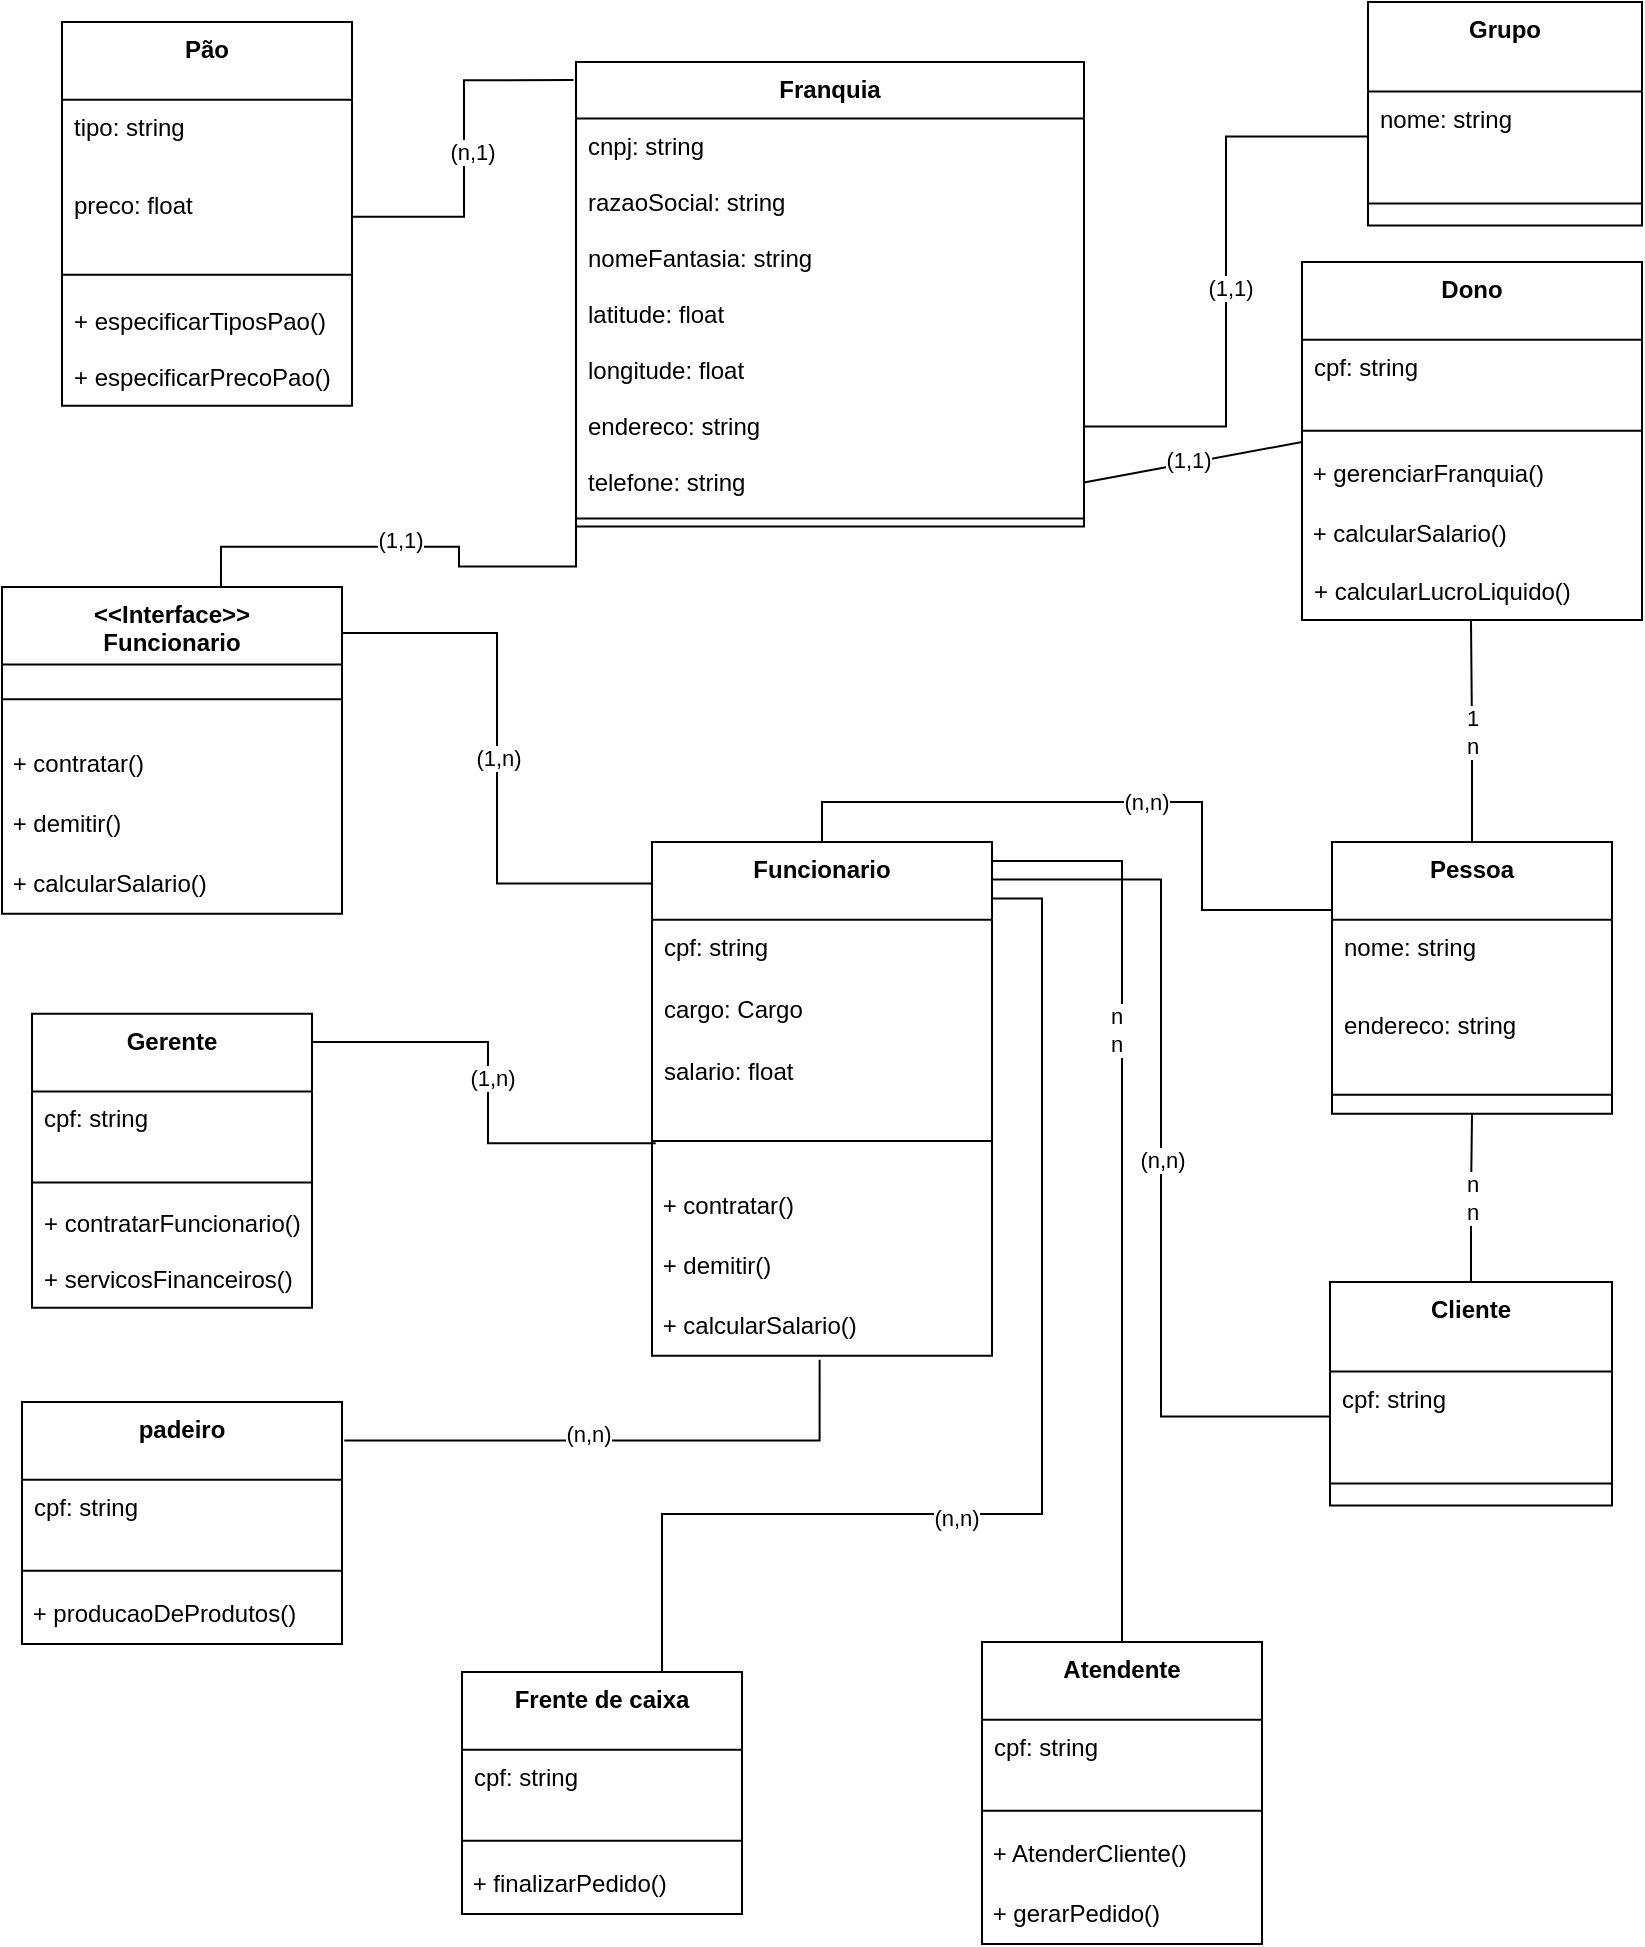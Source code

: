 <mxfile version="26.0.16">
  <diagram name="Página-1" id="nb6WnDY1xsW9HN1ucXLA">
    <mxGraphModel dx="1186" dy="688" grid="1" gridSize="10" guides="1" tooltips="1" connect="1" arrows="1" fold="1" page="1" pageScale="1" pageWidth="827" pageHeight="1169" math="0" shadow="0">
      <root>
        <mxCell id="0" />
        <mxCell id="1" parent="0" />
        <mxCell id="2" value="Franquia" style="swimlane;fontStyle=1;align=center;verticalAlign=top;childLayout=stackLayout;horizontal=1;startSize=28.267;horizontalStack=0;resizeParent=1;resizeParentMax=0;resizeLast=0;collapsible=0;marginBottom=0;" parent="1" vertex="1">
          <mxGeometry x="287" y="70" width="254" height="232.267" as="geometry" />
        </mxCell>
        <mxCell id="3" value="cnpj: string" style="text;strokeColor=none;fillColor=none;align=left;verticalAlign=top;spacingLeft=4;spacingRight=4;overflow=hidden;rotatable=0;points=[[0,0.5],[1,0.5]];portConstraint=eastwest;" parent="2" vertex="1">
          <mxGeometry y="28.267" width="254" height="28" as="geometry" />
        </mxCell>
        <mxCell id="4" value="razaoSocial: string" style="text;strokeColor=none;fillColor=none;align=left;verticalAlign=top;spacingLeft=4;spacingRight=4;overflow=hidden;rotatable=0;points=[[0,0.5],[1,0.5]];portConstraint=eastwest;" parent="2" vertex="1">
          <mxGeometry y="56.267" width="254" height="28" as="geometry" />
        </mxCell>
        <mxCell id="5" value="nomeFantasia: string" style="text;strokeColor=none;fillColor=none;align=left;verticalAlign=top;spacingLeft=4;spacingRight=4;overflow=hidden;rotatable=0;points=[[0,0.5],[1,0.5]];portConstraint=eastwest;" parent="2" vertex="1">
          <mxGeometry y="84.267" width="254" height="28" as="geometry" />
        </mxCell>
        <mxCell id="6" value="latitude: float" style="text;strokeColor=none;fillColor=none;align=left;verticalAlign=top;spacingLeft=4;spacingRight=4;overflow=hidden;rotatable=0;points=[[0,0.5],[1,0.5]];portConstraint=eastwest;" parent="2" vertex="1">
          <mxGeometry y="112.267" width="254" height="28" as="geometry" />
        </mxCell>
        <mxCell id="7" value="longitude: float" style="text;strokeColor=none;fillColor=none;align=left;verticalAlign=top;spacingLeft=4;spacingRight=4;overflow=hidden;rotatable=0;points=[[0,0.5],[1,0.5]];portConstraint=eastwest;" parent="2" vertex="1">
          <mxGeometry y="140.267" width="254" height="28" as="geometry" />
        </mxCell>
        <mxCell id="8" value="endereco: string" style="text;strokeColor=none;fillColor=none;align=left;verticalAlign=top;spacingLeft=4;spacingRight=4;overflow=hidden;rotatable=0;points=[[0,0.5],[1,0.5]];portConstraint=eastwest;" parent="2" vertex="1">
          <mxGeometry y="168.267" width="254" height="28" as="geometry" />
        </mxCell>
        <mxCell id="9" value="telefone: string" style="text;strokeColor=none;fillColor=none;align=left;verticalAlign=top;spacingLeft=4;spacingRight=4;overflow=hidden;rotatable=0;points=[[0,0.5],[1,0.5]];portConstraint=eastwest;" parent="2" vertex="1">
          <mxGeometry y="196.267" width="254" height="28" as="geometry" />
        </mxCell>
        <mxCell id="10" style="line;strokeWidth=1;fillColor=none;align=left;verticalAlign=middle;spacingTop=-1;spacingLeft=3;spacingRight=3;rotatable=0;labelPosition=right;points=[];portConstraint=eastwest;strokeColor=inherit;" parent="2" vertex="1">
          <mxGeometry y="224.267" width="254" height="8" as="geometry" />
        </mxCell>
        <mxCell id="ujkp6K1CFZf4U4p1CXG9-71" value="1&lt;div&gt;n&lt;/div&gt;" style="edgeStyle=orthogonalEdgeStyle;rounded=0;orthogonalLoop=1;jettySize=auto;html=1;exitX=0.5;exitY=0;exitDx=0;exitDy=0;endArrow=none;startFill=0;entryX=0.497;entryY=0.998;entryDx=0;entryDy=0;entryPerimeter=0;" edge="1" parent="1" source="18" target="17">
          <mxGeometry relative="1" as="geometry">
            <mxPoint x="735.176" y="360" as="targetPoint" />
          </mxGeometry>
        </mxCell>
        <mxCell id="ujkp6K1CFZf4U4p1CXG9-81" style="edgeStyle=orthogonalEdgeStyle;rounded=0;orthogonalLoop=1;jettySize=auto;html=1;exitX=0;exitY=0.25;exitDx=0;exitDy=0;entryX=0.5;entryY=0;entryDx=0;entryDy=0;endArrow=none;startFill=0;" edge="1" parent="1" source="18" target="tT6m4qfDZDHFZDtVOqjH-90">
          <mxGeometry relative="1" as="geometry">
            <Array as="points">
              <mxPoint x="600" y="494" />
              <mxPoint x="600" y="440" />
              <mxPoint x="410" y="440" />
            </Array>
          </mxGeometry>
        </mxCell>
        <mxCell id="ujkp6K1CFZf4U4p1CXG9-82" value="(n,n)" style="edgeLabel;html=1;align=center;verticalAlign=middle;resizable=0;points=[];" vertex="1" connectable="0" parent="ujkp6K1CFZf4U4p1CXG9-81">
          <mxGeometry x="-0.107" relative="1" as="geometry">
            <mxPoint as="offset" />
          </mxGeometry>
        </mxCell>
        <mxCell id="18" value="Pessoa" style="swimlane;fontStyle=1;align=center;verticalAlign=top;childLayout=stackLayout;horizontal=1;startSize=38.857;horizontalStack=0;resizeParent=1;resizeParentMax=0;resizeLast=0;collapsible=0;marginBottom=0;" parent="1" vertex="1">
          <mxGeometry x="665" y="460" width="140" height="135.857" as="geometry" />
        </mxCell>
        <mxCell id="19" value="nome: string" style="text;strokeColor=none;fillColor=none;align=left;verticalAlign=top;spacingLeft=4;spacingRight=4;overflow=hidden;rotatable=0;points=[[0,0.5],[1,0.5]];portConstraint=eastwest;" parent="18" vertex="1">
          <mxGeometry y="38.857" width="140" height="39" as="geometry" />
        </mxCell>
        <mxCell id="20" value="endereco: string" style="text;strokeColor=none;fillColor=none;align=left;verticalAlign=top;spacingLeft=4;spacingRight=4;overflow=hidden;rotatable=0;points=[[0,0.5],[1,0.5]];portConstraint=eastwest;" parent="18" vertex="1">
          <mxGeometry y="77.857" width="140" height="39" as="geometry" />
        </mxCell>
        <mxCell id="21" style="line;strokeWidth=1;fillColor=none;align=left;verticalAlign=middle;spacingTop=-1;spacingLeft=3;spacingRight=3;rotatable=0;labelPosition=right;points=[];portConstraint=eastwest;strokeColor=inherit;" parent="18" vertex="1">
          <mxGeometry y="116.857" width="140" height="19" as="geometry" />
        </mxCell>
        <mxCell id="26" value="Grupo" style="swimlane;fontStyle=1;align=center;verticalAlign=top;childLayout=stackLayout;horizontal=1;startSize=44.8;horizontalStack=0;resizeParent=1;resizeParentMax=0;resizeLast=0;collapsible=0;marginBottom=0;" parent="1" vertex="1">
          <mxGeometry x="683" y="40" width="137" height="111.8" as="geometry" />
        </mxCell>
        <mxCell id="27" value="nome: string" style="text;strokeColor=none;fillColor=none;align=left;verticalAlign=top;spacingLeft=4;spacingRight=4;overflow=hidden;rotatable=0;points=[[0,0.5],[1,0.5]];portConstraint=eastwest;" parent="26" vertex="1">
          <mxGeometry y="44.8" width="137" height="45" as="geometry" />
        </mxCell>
        <mxCell id="28" style="line;strokeWidth=1;fillColor=none;align=left;verticalAlign=middle;spacingTop=-1;spacingLeft=3;spacingRight=3;rotatable=0;labelPosition=right;points=[];portConstraint=eastwest;strokeColor=inherit;" parent="26" vertex="1">
          <mxGeometry y="89.8" width="137" height="22" as="geometry" />
        </mxCell>
        <mxCell id="29" value="Pão" style="swimlane;fontStyle=1;align=center;verticalAlign=top;childLayout=stackLayout;horizontal=1;startSize=38.857;horizontalStack=0;resizeParent=1;resizeParentMax=0;resizeLast=0;collapsible=0;marginBottom=0;" parent="1" vertex="1">
          <mxGeometry x="30" y="50" width="145" height="191.857" as="geometry" />
        </mxCell>
        <mxCell id="30" value="tipo: string" style="text;strokeColor=none;fillColor=none;align=left;verticalAlign=top;spacingLeft=4;spacingRight=4;overflow=hidden;rotatable=0;points=[[0,0.5],[1,0.5]];portConstraint=eastwest;" parent="29" vertex="1">
          <mxGeometry y="38.857" width="145" height="39" as="geometry" />
        </mxCell>
        <mxCell id="31" value="preco: float" style="text;strokeColor=none;fillColor=none;align=left;verticalAlign=top;spacingLeft=4;spacingRight=4;overflow=hidden;rotatable=0;points=[[0,0.5],[1,0.5]];portConstraint=eastwest;" parent="29" vertex="1">
          <mxGeometry y="77.857" width="145" height="39" as="geometry" />
        </mxCell>
        <mxCell id="32" style="line;strokeWidth=1;fillColor=none;align=left;verticalAlign=middle;spacingTop=-1;spacingLeft=3;spacingRight=3;rotatable=0;labelPosition=right;points=[];portConstraint=eastwest;strokeColor=inherit;" parent="29" vertex="1">
          <mxGeometry y="116.857" width="145" height="19" as="geometry" />
        </mxCell>
        <mxCell id="14" value="+ especificarTiposPao()" style="text;strokeColor=none;fillColor=none;align=left;verticalAlign=top;spacingLeft=4;spacingRight=4;overflow=hidden;rotatable=0;points=[[0,0.5],[1,0.5]];portConstraint=eastwest;" parent="29" vertex="1">
          <mxGeometry y="135.857" width="145" height="28" as="geometry" />
        </mxCell>
        <mxCell id="15" value="+ especificarPrecoPao()" style="text;strokeColor=none;fillColor=none;align=left;verticalAlign=top;spacingLeft=4;spacingRight=4;overflow=hidden;rotatable=0;points=[[0,0.5],[1,0.5]];portConstraint=eastwest;" parent="29" vertex="1">
          <mxGeometry y="163.857" width="145" height="28" as="geometry" />
        </mxCell>
        <mxCell id="tT6m4qfDZDHFZDtVOqjH-58" value="Dono" style="swimlane;fontStyle=1;align=center;verticalAlign=top;childLayout=stackLayout;horizontal=1;startSize=38.857;horizontalStack=0;resizeParent=1;resizeParentMax=0;resizeLast=0;collapsible=0;marginBottom=0;" parent="1" vertex="1">
          <mxGeometry x="650" y="170" width="170" height="178.997" as="geometry" />
        </mxCell>
        <mxCell id="tT6m4qfDZDHFZDtVOqjH-60" value="cpf: string" style="text;strokeColor=none;fillColor=none;align=left;verticalAlign=top;spacingLeft=4;spacingRight=4;overflow=hidden;rotatable=0;points=[[0,0.5],[1,0.5]];portConstraint=eastwest;" parent="tT6m4qfDZDHFZDtVOqjH-58" vertex="1">
          <mxGeometry y="38.857" width="170" height="39" as="geometry" />
        </mxCell>
        <mxCell id="tT6m4qfDZDHFZDtVOqjH-61" style="line;strokeWidth=1;fillColor=none;align=left;verticalAlign=middle;spacingTop=-1;spacingLeft=3;spacingRight=3;rotatable=0;labelPosition=right;points=[];portConstraint=eastwest;strokeColor=inherit;" parent="tT6m4qfDZDHFZDtVOqjH-58" vertex="1">
          <mxGeometry y="77.857" width="170" height="13.14" as="geometry" />
        </mxCell>
        <mxCell id="tT6m4qfDZDHFZDtVOqjH-81" value="&amp;nbsp;+ gerenciarFranquia()" style="text;html=1;align=left;verticalAlign=middle;resizable=0;points=[];autosize=1;strokeColor=none;fillColor=none;" parent="tT6m4qfDZDHFZDtVOqjH-58" vertex="1">
          <mxGeometry y="90.997" width="170" height="30" as="geometry" />
        </mxCell>
        <mxCell id="tT6m4qfDZDHFZDtVOqjH-127" value="&amp;nbsp;+ calcularSalario()" style="text;html=1;align=left;verticalAlign=middle;resizable=0;points=[];autosize=1;strokeColor=none;fillColor=none;" parent="tT6m4qfDZDHFZDtVOqjH-58" vertex="1">
          <mxGeometry y="120.997" width="170" height="30" as="geometry" />
        </mxCell>
        <mxCell id="17" value="+ calcularLucroLiquido()" style="text;strokeColor=none;fillColor=none;align=left;verticalAlign=top;spacingLeft=4;spacingRight=4;overflow=hidden;rotatable=0;points=[[0,0.5],[1,0.5]];portConstraint=eastwest;" parent="tT6m4qfDZDHFZDtVOqjH-58" vertex="1">
          <mxGeometry y="150.997" width="170" height="28" as="geometry" />
        </mxCell>
        <mxCell id="ujkp6K1CFZf4U4p1CXG9-84" style="edgeStyle=orthogonalEdgeStyle;rounded=0;orthogonalLoop=1;jettySize=auto;html=1;endArrow=none;startFill=0;exitX=0.011;exitY=0.53;exitDx=0;exitDy=0;exitPerimeter=0;" edge="1" parent="1" source="tT6m4qfDZDHFZDtVOqjH-93" target="ujkp6K1CFZf4U4p1CXG9-41">
          <mxGeometry relative="1" as="geometry">
            <mxPoint x="160" y="560" as="targetPoint" />
            <mxPoint x="327" y="600" as="sourcePoint" />
            <Array as="points">
              <mxPoint x="243" y="611" />
              <mxPoint x="243" y="560" />
            </Array>
          </mxGeometry>
        </mxCell>
        <mxCell id="ujkp6K1CFZf4U4p1CXG9-85" value="(1,n)" style="edgeLabel;html=1;align=center;verticalAlign=middle;resizable=0;points=[];" vertex="1" connectable="0" parent="ujkp6K1CFZf4U4p1CXG9-84">
          <mxGeometry x="0.056" y="-2" relative="1" as="geometry">
            <mxPoint y="1" as="offset" />
          </mxGeometry>
        </mxCell>
        <mxCell id="tT6m4qfDZDHFZDtVOqjH-90" value="Funcionario" style="swimlane;fontStyle=1;align=center;verticalAlign=top;childLayout=stackLayout;horizontal=1;startSize=38.857;horizontalStack=0;resizeParent=1;resizeParentMax=0;resizeLast=0;collapsible=0;marginBottom=0;" parent="1" vertex="1">
          <mxGeometry x="325" y="460.0" width="170" height="256.837" as="geometry" />
        </mxCell>
        <mxCell id="tT6m4qfDZDHFZDtVOqjH-92" value="cpf: string" style="text;strokeColor=none;fillColor=none;align=left;verticalAlign=top;spacingLeft=4;spacingRight=4;overflow=hidden;rotatable=0;points=[[0,0.5],[1,0.5]];portConstraint=eastwest;" parent="tT6m4qfDZDHFZDtVOqjH-90" vertex="1">
          <mxGeometry y="38.857" width="170" height="31.14" as="geometry" />
        </mxCell>
        <mxCell id="tT6m4qfDZDHFZDtVOqjH-95" value="cargo: Cargo" style="text;strokeColor=none;fillColor=none;align=left;verticalAlign=top;spacingLeft=4;spacingRight=4;overflow=hidden;rotatable=0;points=[[0,0.5],[1,0.5]];portConstraint=eastwest;" parent="tT6m4qfDZDHFZDtVOqjH-90" vertex="1">
          <mxGeometry y="69.997" width="170" height="31.14" as="geometry" />
        </mxCell>
        <mxCell id="tT6m4qfDZDHFZDtVOqjH-96" value="salario: float" style="text;strokeColor=none;fillColor=none;align=left;verticalAlign=top;spacingLeft=4;spacingRight=4;overflow=hidden;rotatable=0;points=[[0,0.5],[1,0.5]];portConstraint=eastwest;" parent="tT6m4qfDZDHFZDtVOqjH-90" vertex="1">
          <mxGeometry y="101.137" width="170" height="31.14" as="geometry" />
        </mxCell>
        <mxCell id="tT6m4qfDZDHFZDtVOqjH-93" style="line;strokeWidth=1;fillColor=none;align=left;verticalAlign=middle;spacingTop=-1;spacingLeft=3;spacingRight=3;rotatable=0;labelPosition=right;points=[];portConstraint=eastwest;strokeColor=inherit;" parent="tT6m4qfDZDHFZDtVOqjH-90" vertex="1">
          <mxGeometry y="132.277" width="170" height="34.56" as="geometry" />
        </mxCell>
        <mxCell id="tT6m4qfDZDHFZDtVOqjH-97" value="&amp;nbsp;+ contratar()" style="text;html=1;align=left;verticalAlign=middle;resizable=0;points=[];autosize=1;strokeColor=none;fillColor=none;" parent="tT6m4qfDZDHFZDtVOqjH-90" vertex="1">
          <mxGeometry y="166.837" width="170" height="30" as="geometry" />
        </mxCell>
        <mxCell id="tT6m4qfDZDHFZDtVOqjH-98" value="&amp;nbsp;+ demitir()" style="text;html=1;align=left;verticalAlign=middle;resizable=0;points=[];autosize=1;strokeColor=none;fillColor=none;" parent="tT6m4qfDZDHFZDtVOqjH-90" vertex="1">
          <mxGeometry y="196.837" width="170" height="30" as="geometry" />
        </mxCell>
        <mxCell id="tT6m4qfDZDHFZDtVOqjH-99" value="&amp;nbsp;+ calcularSalario()" style="text;html=1;align=left;verticalAlign=middle;resizable=0;points=[];autosize=1;strokeColor=none;fillColor=none;" parent="tT6m4qfDZDHFZDtVOqjH-90" vertex="1">
          <mxGeometry y="226.837" width="170" height="30" as="geometry" />
        </mxCell>
        <mxCell id="tT6m4qfDZDHFZDtVOqjH-109" value="&lt;&lt;Interface&gt;&gt;&#xa;Funcionario" style="swimlane;fontStyle=1;align=center;verticalAlign=top;childLayout=stackLayout;horizontal=1;startSize=38.857;horizontalStack=0;resizeParent=1;resizeParentMax=0;resizeLast=0;collapsible=0;marginBottom=0;" parent="1" vertex="1">
          <mxGeometry y="332.44" width="170" height="163.417" as="geometry" />
        </mxCell>
        <mxCell id="tT6m4qfDZDHFZDtVOqjH-113" style="line;strokeWidth=1;fillColor=none;align=left;verticalAlign=middle;spacingTop=-1;spacingLeft=3;spacingRight=3;rotatable=0;labelPosition=right;points=[];portConstraint=eastwest;strokeColor=inherit;" parent="tT6m4qfDZDHFZDtVOqjH-109" vertex="1">
          <mxGeometry y="38.857" width="170" height="34.56" as="geometry" />
        </mxCell>
        <mxCell id="tT6m4qfDZDHFZDtVOqjH-114" value="&amp;nbsp;+ contratar()" style="text;html=1;align=left;verticalAlign=middle;resizable=0;points=[];autosize=1;strokeColor=none;fillColor=none;" parent="tT6m4qfDZDHFZDtVOqjH-109" vertex="1">
          <mxGeometry y="73.417" width="170" height="30" as="geometry" />
        </mxCell>
        <mxCell id="tT6m4qfDZDHFZDtVOqjH-115" value="&amp;nbsp;+ demitir()" style="text;html=1;align=left;verticalAlign=middle;resizable=0;points=[];autosize=1;strokeColor=none;fillColor=none;" parent="tT6m4qfDZDHFZDtVOqjH-109" vertex="1">
          <mxGeometry y="103.417" width="170" height="30" as="geometry" />
        </mxCell>
        <mxCell id="tT6m4qfDZDHFZDtVOqjH-116" value="&amp;nbsp;+ calcularSalario()" style="text;html=1;align=left;verticalAlign=middle;resizable=0;points=[];autosize=1;strokeColor=none;fillColor=none;" parent="tT6m4qfDZDHFZDtVOqjH-109" vertex="1">
          <mxGeometry y="133.417" width="170" height="30" as="geometry" />
        </mxCell>
        <mxCell id="ujkp6K1CFZf4U4p1CXG9-35" style="edgeStyle=orthogonalEdgeStyle;rounded=0;orthogonalLoop=1;jettySize=auto;html=1;exitX=1;exitY=0.5;exitDx=0;exitDy=0;entryX=0;entryY=0.5;entryDx=0;entryDy=0;endArrow=none;startFill=0;" edge="1" parent="1" source="8" target="27">
          <mxGeometry relative="1" as="geometry" />
        </mxCell>
        <mxCell id="ujkp6K1CFZf4U4p1CXG9-94" value="(1,1)" style="edgeLabel;html=1;align=center;verticalAlign=middle;resizable=0;points=[];" vertex="1" connectable="0" parent="ujkp6K1CFZf4U4p1CXG9-35">
          <mxGeometry x="-0.02" y="-2" relative="1" as="geometry">
            <mxPoint as="offset" />
          </mxGeometry>
        </mxCell>
        <mxCell id="ujkp6K1CFZf4U4p1CXG9-41" value="Gerente" style="swimlane;fontStyle=1;align=center;verticalAlign=top;childLayout=stackLayout;horizontal=1;startSize=38.857;horizontalStack=0;resizeParent=1;resizeParentMax=0;resizeLast=0;collapsible=0;marginBottom=0;" vertex="1" parent="1">
          <mxGeometry x="15" y="545.84" width="140" height="146.997" as="geometry" />
        </mxCell>
        <mxCell id="ujkp6K1CFZf4U4p1CXG9-42" value="cpf: string" style="text;strokeColor=none;fillColor=none;align=left;verticalAlign=top;spacingLeft=4;spacingRight=4;overflow=hidden;rotatable=0;points=[[0,0.5],[1,0.5]];portConstraint=eastwest;" vertex="1" parent="ujkp6K1CFZf4U4p1CXG9-41">
          <mxGeometry y="38.857" width="140" height="39" as="geometry" />
        </mxCell>
        <mxCell id="ujkp6K1CFZf4U4p1CXG9-43" style="line;strokeWidth=1;fillColor=none;align=left;verticalAlign=middle;spacingTop=-1;spacingLeft=3;spacingRight=3;rotatable=0;labelPosition=right;points=[];portConstraint=eastwest;strokeColor=inherit;" vertex="1" parent="ujkp6K1CFZf4U4p1CXG9-41">
          <mxGeometry y="77.857" width="140" height="13.14" as="geometry" />
        </mxCell>
        <mxCell id="12" value="+ contratarFuncionario()" style="text;strokeColor=none;fillColor=none;align=left;verticalAlign=top;spacingLeft=4;spacingRight=4;overflow=hidden;rotatable=0;points=[[0,0.5],[1,0.5]];portConstraint=eastwest;" parent="ujkp6K1CFZf4U4p1CXG9-41" vertex="1">
          <mxGeometry y="90.997" width="140" height="28" as="geometry" />
        </mxCell>
        <mxCell id="ujkp6K1CFZf4U4p1CXG9-61" value="+ servicosFinanceiros()" style="text;strokeColor=none;fillColor=none;align=left;verticalAlign=top;spacingLeft=4;spacingRight=4;overflow=hidden;rotatable=0;points=[[0,0.5],[1,0.5]];portConstraint=eastwest;" vertex="1" parent="ujkp6K1CFZf4U4p1CXG9-41">
          <mxGeometry y="118.997" width="140" height="28" as="geometry" />
        </mxCell>
        <mxCell id="ujkp6K1CFZf4U4p1CXG9-46" value="padeiro" style="swimlane;fontStyle=1;align=center;verticalAlign=top;childLayout=stackLayout;horizontal=1;startSize=38.857;horizontalStack=0;resizeParent=1;resizeParentMax=0;resizeLast=0;collapsible=0;marginBottom=0;" vertex="1" parent="1">
          <mxGeometry x="10" y="740" width="160" height="120.997" as="geometry" />
        </mxCell>
        <mxCell id="ujkp6K1CFZf4U4p1CXG9-47" value="cpf: string" style="text;strokeColor=none;fillColor=none;align=left;verticalAlign=top;spacingLeft=4;spacingRight=4;overflow=hidden;rotatable=0;points=[[0,0.5],[1,0.5]];portConstraint=eastwest;" vertex="1" parent="ujkp6K1CFZf4U4p1CXG9-46">
          <mxGeometry y="38.857" width="160" height="39" as="geometry" />
        </mxCell>
        <mxCell id="ujkp6K1CFZf4U4p1CXG9-48" style="line;strokeWidth=1;fillColor=none;align=left;verticalAlign=middle;spacingTop=-1;spacingLeft=3;spacingRight=3;rotatable=0;labelPosition=right;points=[];portConstraint=eastwest;strokeColor=inherit;" vertex="1" parent="ujkp6K1CFZf4U4p1CXG9-46">
          <mxGeometry y="77.857" width="160" height="13.14" as="geometry" />
        </mxCell>
        <mxCell id="ujkp6K1CFZf4U4p1CXG9-50" value="&amp;nbsp;+ producaoDeProdutos()" style="text;html=1;align=left;verticalAlign=middle;resizable=0;points=[];autosize=1;strokeColor=none;fillColor=none;" vertex="1" parent="ujkp6K1CFZf4U4p1CXG9-46">
          <mxGeometry y="90.997" width="160" height="30" as="geometry" />
        </mxCell>
        <mxCell id="ujkp6K1CFZf4U4p1CXG9-51" value="Frente de caixa" style="swimlane;fontStyle=1;align=center;verticalAlign=top;childLayout=stackLayout;horizontal=1;startSize=38.857;horizontalStack=0;resizeParent=1;resizeParentMax=0;resizeLast=0;collapsible=0;marginBottom=0;" vertex="1" parent="1">
          <mxGeometry x="230" y="875" width="140" height="120.997" as="geometry" />
        </mxCell>
        <mxCell id="ujkp6K1CFZf4U4p1CXG9-52" value="cpf: string" style="text;strokeColor=none;fillColor=none;align=left;verticalAlign=top;spacingLeft=4;spacingRight=4;overflow=hidden;rotatable=0;points=[[0,0.5],[1,0.5]];portConstraint=eastwest;" vertex="1" parent="ujkp6K1CFZf4U4p1CXG9-51">
          <mxGeometry y="38.857" width="140" height="39" as="geometry" />
        </mxCell>
        <mxCell id="ujkp6K1CFZf4U4p1CXG9-53" style="line;strokeWidth=1;fillColor=none;align=left;verticalAlign=middle;spacingTop=-1;spacingLeft=3;spacingRight=3;rotatable=0;labelPosition=right;points=[];portConstraint=eastwest;strokeColor=inherit;" vertex="1" parent="ujkp6K1CFZf4U4p1CXG9-51">
          <mxGeometry y="77.857" width="140" height="13.14" as="geometry" />
        </mxCell>
        <mxCell id="tT6m4qfDZDHFZDtVOqjH-125" value="&amp;nbsp;+ finalizarPedido()" style="text;html=1;align=left;verticalAlign=middle;resizable=0;points=[];autosize=1;strokeColor=none;fillColor=none;" parent="ujkp6K1CFZf4U4p1CXG9-51" vertex="1">
          <mxGeometry y="90.997" width="140" height="30" as="geometry" />
        </mxCell>
        <mxCell id="ujkp6K1CFZf4U4p1CXG9-56" value="Atendente" style="swimlane;fontStyle=1;align=center;verticalAlign=top;childLayout=stackLayout;horizontal=1;startSize=38.857;horizontalStack=0;resizeParent=1;resizeParentMax=0;resizeLast=0;collapsible=0;marginBottom=0;" vertex="1" parent="1">
          <mxGeometry x="490" y="860" width="140" height="150.997" as="geometry" />
        </mxCell>
        <mxCell id="ujkp6K1CFZf4U4p1CXG9-57" value="cpf: string" style="text;strokeColor=none;fillColor=none;align=left;verticalAlign=top;spacingLeft=4;spacingRight=4;overflow=hidden;rotatable=0;points=[[0,0.5],[1,0.5]];portConstraint=eastwest;" vertex="1" parent="ujkp6K1CFZf4U4p1CXG9-56">
          <mxGeometry y="38.857" width="140" height="39" as="geometry" />
        </mxCell>
        <mxCell id="ujkp6K1CFZf4U4p1CXG9-58" style="line;strokeWidth=1;fillColor=none;align=left;verticalAlign=middle;spacingTop=-1;spacingLeft=3;spacingRight=3;rotatable=0;labelPosition=right;points=[];portConstraint=eastwest;strokeColor=inherit;" vertex="1" parent="ujkp6K1CFZf4U4p1CXG9-56">
          <mxGeometry y="77.857" width="140" height="13.14" as="geometry" />
        </mxCell>
        <mxCell id="tT6m4qfDZDHFZDtVOqjH-126" value="&amp;nbsp;+ AtenderCliente()" style="text;html=1;align=left;verticalAlign=middle;resizable=0;points=[];autosize=1;strokeColor=none;fillColor=none;" parent="ujkp6K1CFZf4U4p1CXG9-56" vertex="1">
          <mxGeometry y="90.997" width="140" height="30" as="geometry" />
        </mxCell>
        <mxCell id="ujkp6K1CFZf4U4p1CXG9-62" value="&amp;nbsp;+ gerarPedido()" style="text;html=1;align=left;verticalAlign=middle;resizable=0;points=[];autosize=1;strokeColor=none;fillColor=none;" vertex="1" parent="ujkp6K1CFZf4U4p1CXG9-56">
          <mxGeometry y="120.997" width="140" height="30" as="geometry" />
        </mxCell>
        <mxCell id="ujkp6K1CFZf4U4p1CXG9-72" value="n&lt;div&gt;n&lt;/div&gt;" style="edgeStyle=orthogonalEdgeStyle;rounded=0;orthogonalLoop=1;jettySize=auto;html=1;exitX=0.5;exitY=0;exitDx=0;exitDy=0;endArrow=none;startFill=0;entryX=0.5;entryY=1;entryDx=0;entryDy=0;" edge="1" parent="1" source="ujkp6K1CFZf4U4p1CXG9-67" target="18">
          <mxGeometry relative="1" as="geometry">
            <mxPoint x="740" y="600" as="targetPoint" />
          </mxGeometry>
        </mxCell>
        <mxCell id="ujkp6K1CFZf4U4p1CXG9-67" value="Cliente" style="swimlane;fontStyle=1;align=center;verticalAlign=top;childLayout=stackLayout;horizontal=1;startSize=44.8;horizontalStack=0;resizeParent=1;resizeParentMax=0;resizeLast=0;collapsible=0;marginBottom=0;" vertex="1" parent="1">
          <mxGeometry x="664" y="680" width="141" height="111.8" as="geometry" />
        </mxCell>
        <mxCell id="ujkp6K1CFZf4U4p1CXG9-68" value="cpf: string" style="text;strokeColor=none;fillColor=none;align=left;verticalAlign=top;spacingLeft=4;spacingRight=4;overflow=hidden;rotatable=0;points=[[0,0.5],[1,0.5]];portConstraint=eastwest;" vertex="1" parent="ujkp6K1CFZf4U4p1CXG9-67">
          <mxGeometry y="44.8" width="141" height="45" as="geometry" />
        </mxCell>
        <mxCell id="ujkp6K1CFZf4U4p1CXG9-69" style="line;strokeWidth=1;fillColor=none;align=left;verticalAlign=middle;spacingTop=-1;spacingLeft=3;spacingRight=3;rotatable=0;labelPosition=right;points=[];portConstraint=eastwest;strokeColor=inherit;" vertex="1" parent="ujkp6K1CFZf4U4p1CXG9-67">
          <mxGeometry y="89.8" width="141" height="22" as="geometry" />
        </mxCell>
        <mxCell id="ujkp6K1CFZf4U4p1CXG9-70" style="rounded=0;orthogonalLoop=1;jettySize=auto;html=1;exitX=1;exitY=0.5;exitDx=0;exitDy=0;endArrow=none;startFill=0;" edge="1" parent="1" source="9">
          <mxGeometry relative="1" as="geometry">
            <mxPoint x="650" y="260" as="targetPoint" />
          </mxGeometry>
        </mxCell>
        <mxCell id="ujkp6K1CFZf4U4p1CXG9-95" value="(1,1)" style="edgeLabel;html=1;align=center;verticalAlign=middle;resizable=0;points=[];" vertex="1" connectable="0" parent="ujkp6K1CFZf4U4p1CXG9-70">
          <mxGeometry x="-0.035" y="2" relative="1" as="geometry">
            <mxPoint as="offset" />
          </mxGeometry>
        </mxCell>
        <mxCell id="ujkp6K1CFZf4U4p1CXG9-74" value="(1,n)" style="edgeStyle=orthogonalEdgeStyle;rounded=0;orthogonalLoop=1;jettySize=auto;html=1;exitX=0;exitY=0.081;exitDx=0;exitDy=0;entryX=0.999;entryY=0.141;entryDx=0;entryDy=0;entryPerimeter=0;endArrow=none;startFill=0;exitPerimeter=0;" edge="1" parent="1" source="tT6m4qfDZDHFZDtVOqjH-90" target="tT6m4qfDZDHFZDtVOqjH-109">
          <mxGeometry relative="1" as="geometry" />
        </mxCell>
        <mxCell id="ujkp6K1CFZf4U4p1CXG9-75" style="edgeStyle=orthogonalEdgeStyle;rounded=0;orthogonalLoop=1;jettySize=auto;html=1;exitX=0;exitY=1;exitDx=0;exitDy=0;entryX=0.644;entryY=-0.003;entryDx=0;entryDy=0;entryPerimeter=0;endArrow=none;startFill=0;" edge="1" parent="1" source="2" target="tT6m4qfDZDHFZDtVOqjH-109">
          <mxGeometry relative="1" as="geometry" />
        </mxCell>
        <mxCell id="ujkp6K1CFZf4U4p1CXG9-76" value="(1,1)" style="edgeLabel;html=1;align=center;verticalAlign=middle;resizable=0;points=[];" vertex="1" connectable="0" parent="ujkp6K1CFZf4U4p1CXG9-75">
          <mxGeometry x="0.033" y="-4" relative="1" as="geometry">
            <mxPoint x="-1" as="offset" />
          </mxGeometry>
        </mxCell>
        <mxCell id="ujkp6K1CFZf4U4p1CXG9-77" style="edgeStyle=orthogonalEdgeStyle;rounded=0;orthogonalLoop=1;jettySize=auto;html=1;exitX=1;exitY=0.5;exitDx=0;exitDy=0;entryX=-0.005;entryY=0.039;entryDx=0;entryDy=0;entryPerimeter=0;endArrow=none;startFill=0;" edge="1" parent="1" source="31" target="2">
          <mxGeometry relative="1" as="geometry" />
        </mxCell>
        <mxCell id="ujkp6K1CFZf4U4p1CXG9-78" value="(n,1)" style="edgeLabel;html=1;align=center;verticalAlign=middle;resizable=0;points=[];" vertex="1" connectable="0" parent="ujkp6K1CFZf4U4p1CXG9-77">
          <mxGeometry x="-0.011" y="-4" relative="1" as="geometry">
            <mxPoint as="offset" />
          </mxGeometry>
        </mxCell>
        <mxCell id="ujkp6K1CFZf4U4p1CXG9-79" style="edgeStyle=orthogonalEdgeStyle;rounded=0;orthogonalLoop=1;jettySize=auto;html=1;exitX=0;exitY=0.5;exitDx=0;exitDy=0;entryX=1.002;entryY=0.073;entryDx=0;entryDy=0;entryPerimeter=0;endArrow=none;startFill=0;" edge="1" parent="1" source="ujkp6K1CFZf4U4p1CXG9-68" target="tT6m4qfDZDHFZDtVOqjH-90">
          <mxGeometry relative="1" as="geometry" />
        </mxCell>
        <mxCell id="ujkp6K1CFZf4U4p1CXG9-80" value="(n,n)" style="edgeLabel;html=1;align=center;verticalAlign=middle;resizable=0;points=[];" vertex="1" connectable="0" parent="ujkp6K1CFZf4U4p1CXG9-79">
          <mxGeometry x="-0.026" relative="1" as="geometry">
            <mxPoint as="offset" />
          </mxGeometry>
        </mxCell>
        <mxCell id="ujkp6K1CFZf4U4p1CXG9-87" style="edgeStyle=orthogonalEdgeStyle;rounded=0;orthogonalLoop=1;jettySize=auto;html=1;exitX=1.007;exitY=0.159;exitDx=0;exitDy=0;entryX=0.493;entryY=1.066;entryDx=0;entryDy=0;entryPerimeter=0;endArrow=none;startFill=0;exitPerimeter=0;" edge="1" parent="1" source="ujkp6K1CFZf4U4p1CXG9-46" target="tT6m4qfDZDHFZDtVOqjH-99">
          <mxGeometry relative="1" as="geometry" />
        </mxCell>
        <mxCell id="ujkp6K1CFZf4U4p1CXG9-88" value="(n,n)" style="edgeLabel;html=1;align=center;verticalAlign=middle;resizable=0;points=[];" vertex="1" connectable="0" parent="ujkp6K1CFZf4U4p1CXG9-87">
          <mxGeometry x="-0.123" y="3" relative="1" as="geometry">
            <mxPoint as="offset" />
          </mxGeometry>
        </mxCell>
        <mxCell id="ujkp6K1CFZf4U4p1CXG9-89" style="edgeStyle=orthogonalEdgeStyle;rounded=0;orthogonalLoop=1;jettySize=auto;html=1;exitX=0.5;exitY=0;exitDx=0;exitDy=0;entryX=1.002;entryY=0.11;entryDx=0;entryDy=0;entryPerimeter=0;endArrow=none;startFill=0;" edge="1" parent="1" source="ujkp6K1CFZf4U4p1CXG9-51" target="tT6m4qfDZDHFZDtVOqjH-90">
          <mxGeometry relative="1" as="geometry">
            <Array as="points">
              <mxPoint x="330" y="875" />
              <mxPoint x="330" y="796" />
              <mxPoint x="520" y="796" />
              <mxPoint x="520" y="488" />
            </Array>
          </mxGeometry>
        </mxCell>
        <mxCell id="ujkp6K1CFZf4U4p1CXG9-90" value="(n,n)" style="edgeLabel;html=1;align=center;verticalAlign=middle;resizable=0;points=[];" vertex="1" connectable="0" parent="ujkp6K1CFZf4U4p1CXG9-89">
          <mxGeometry x="-0.193" y="-2" relative="1" as="geometry">
            <mxPoint x="1" as="offset" />
          </mxGeometry>
        </mxCell>
        <mxCell id="ujkp6K1CFZf4U4p1CXG9-92" style="edgeStyle=orthogonalEdgeStyle;rounded=0;orthogonalLoop=1;jettySize=auto;html=1;exitX=0.5;exitY=0;exitDx=0;exitDy=0;entryX=0.997;entryY=0.037;entryDx=0;entryDy=0;entryPerimeter=0;endArrow=none;startFill=0;" edge="1" parent="1" source="ujkp6K1CFZf4U4p1CXG9-56" target="tT6m4qfDZDHFZDtVOqjH-90">
          <mxGeometry relative="1" as="geometry" />
        </mxCell>
        <mxCell id="ujkp6K1CFZf4U4p1CXG9-93" value="n&lt;div&gt;n&lt;/div&gt;" style="edgeLabel;html=1;align=center;verticalAlign=middle;resizable=0;points=[];" vertex="1" connectable="0" parent="ujkp6K1CFZf4U4p1CXG9-92">
          <mxGeometry x="0.342" y="3" relative="1" as="geometry">
            <mxPoint as="offset" />
          </mxGeometry>
        </mxCell>
      </root>
    </mxGraphModel>
  </diagram>
</mxfile>

